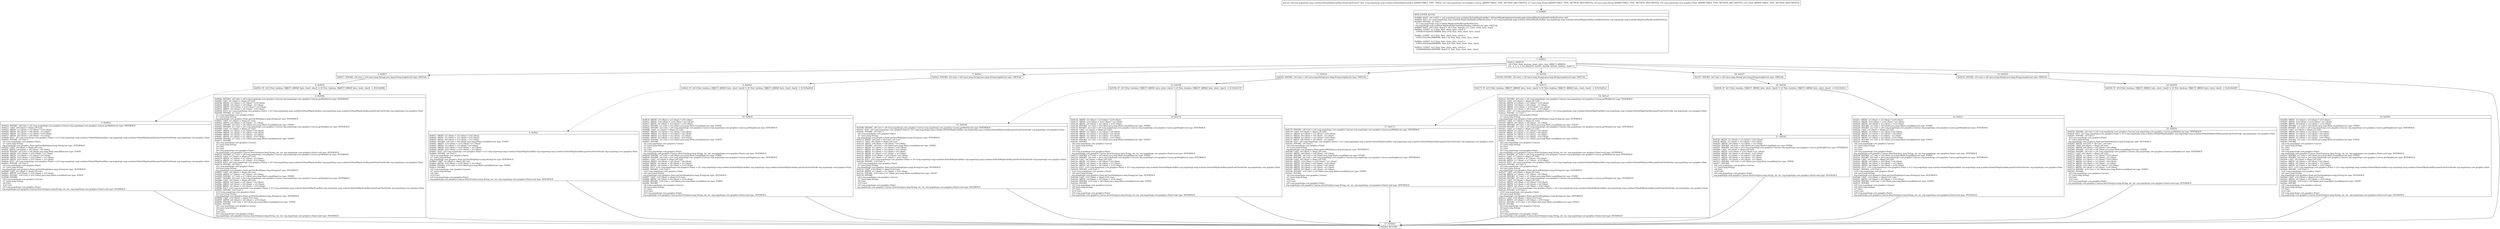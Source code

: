 digraph "CFG fororg.mapsforge.map.scalebar.DefaultMapScaleBar.drawScaleText(Lorg\/mapsforge\/core\/graphics\/Canvas;Ljava\/lang\/String;Ljava\/lang\/String;Lorg\/mapsforge\/core\/graphics\/Paint;F)V" {
Node_0 [shape=record,label="{0\:\ 0x0000|MTH_ENTER_BLOCK\l|0x0000: SGET  (r0 I:int[]) =  org.mapsforge.map.scalebar.DefaultMapScaleBar.1.$SwitchMap$org$mapsforge$map$scalebar$MapScaleBar$ScaleBarPosition int[] \l0x0002: IGET  (r1 I:org.mapsforge.map.scalebar.MapScaleBar$ScaleBarPosition) = (r5 I:org.mapsforge.map.scalebar.DefaultMapScaleBar) org.mapsforge.map.scalebar.DefaultMapScaleBar.scaleBarPosition org.mapsforge.map.scalebar.MapScaleBar$ScaleBarPosition \l0x0004: INVOKE  (r1 I:int) = \l  (r1 I:org.mapsforge.map.scalebar.MapScaleBar$ScaleBarPosition)\l org.mapsforge.map.scalebar.MapScaleBar.ScaleBarPosition.ordinal():int type: VIRTUAL \l0x0008: AGET  (r0 I:?[int, float]) = (r0 I:?[int, float][]), (r1 I:?[int, short, byte, char]) \l0x000a: CONST  (r1 I:?[int, float, short, byte, char]) = \l  (1092616192(0x41200000, float:10.0) ?[int, float, short, byte, char])\l \l0x000c: CONST  (r2 I:?[int, float, short, byte, char]) = \l  (1065353216(0x3f800000, float:1.0) ?[int, float, short, byte, char])\l \l0x000e: CONST  (r3 I:?[int, float, short, byte, char]) = \l  (1082130432(0x40800000, float:4.0) ?[int, float, short, byte, char])\l \l0x0010: CONST  (r4 I:?[int, float, short, byte, char]) = \l  (1056964608(0x3f000000, float:0.5) ?[int, float, short, byte, char])\l \l}"];
Node_1 [shape=record,label="{1\:\ 0x0012|0x0012: SWITCH  \l  (r0 I:?[int, float, boolean, short, byte, char, OBJECT, ARRAY])\l k:[1, 2, 3, 4, 5, 6] t:[0x0255, 0x01f7, 0x016f, 0x0102, 0x00a1, 0x0017] \l}"];
Node_3 [shape=record,label="{3\:\ 0x0017|0x0017: INVOKE  (r0 I:int) = (r8 I:java.lang.String) java.lang.String.length():int type: VIRTUAL \l}"];
Node_4 [shape=record,label="{4\:\ 0x001b|0x001b: IF  (r0 I:?[int, boolean, OBJECT, ARRAY, byte, short, char]) != (0 ?[int, boolean, OBJECT, ARRAY, byte, short, char])  \-\> B:6:0x004b \l}"];
Node_5 [shape=record,label="{5\:\ 0x001d|0x001d: INVOKE  (r8 I:int) = (r6 I:org.mapsforge.core.graphics.Canvas) org.mapsforge.core.graphics.Canvas.getWidth():int type: INTERFACE \l0x0021: CAST  (r8 I:float) = (float) (r8 I:int) \l0x0022: ARITH  (r3 I:float) = (r3 I:float) * (r10 I:float) \l0x0024: ARITH  (r8 I:float) = (r8 I:float) \- (r3 I:float) \l0x0025: ARITH  (r2 I:float) = (r2 I:float) * (r10 I:float) \l0x0027: ARITH  (r8 I:float) = (r8 I:float) \- (r2 I:float) \l0x0028: IGET  (r0 I:org.mapsforge.core.graphics.Paint) = (r5 I:org.mapsforge.map.scalebar.DefaultMapScaleBar) org.mapsforge.map.scalebar.DefaultMapScaleBar.paintScaleTextStroke org.mapsforge.core.graphics.Paint \l0x002a: INVOKE  (r0 I:int) = \l  (r0 I:org.mapsforge.core.graphics.Paint)\l  (r7 I:java.lang.String)\l org.mapsforge.core.graphics.Paint.getTextWidth(java.lang.String):int type: INTERFACE \l0x002e: CAST  (r0 I:float) = (float) (r0 I:int) \l0x002f: ARITH  (r8 I:float) = (r8 I:float) \- (r0 I:float) \l0x0030: INVOKE  (r8 I:int) = (r8 I:float) java.lang.Math.round(float):int type: STATIC \l0x0034: ARITH  (r10 I:float) = (r10 I:float) * (r1 I:float) \l0x0036: ARITH  (r3 I:float) = (r3 I:float) * (r4 I:float) \l0x0038: ARITH  (r10 I:float) = (r10 I:float) + (r3 I:float) \l0x0039: ARITH  (r10 I:float) = (r10 I:float) + (r2 I:float) \l0x003a: IGET  (r0 I:org.mapsforge.core.graphics.Paint) = (r5 I:org.mapsforge.map.scalebar.DefaultMapScaleBar) org.mapsforge.map.scalebar.DefaultMapScaleBar.paintScaleTextStroke org.mapsforge.core.graphics.Paint \l0x003c: INVOKE  (r0 I:int) = \l  (r0 I:org.mapsforge.core.graphics.Paint)\l  (r7 I:java.lang.String)\l org.mapsforge.core.graphics.Paint.getTextHeight(java.lang.String):int type: INTERFACE \l0x0040: CAST  (r0 I:float) = (float) (r0 I:int) \l0x0041: ARITH  (r10 I:float) = (r10 I:float) + (r0 I:float) \l0x0042: INVOKE  (r10 I:int) = (r10 I:float) java.lang.Math.round(float):int type: STATIC \l0x0046: INVOKE  \l  (r6 I:org.mapsforge.core.graphics.Canvas)\l  (r7 I:java.lang.String)\l  (r8 I:int)\l  (r10 I:int)\l  (r9 I:org.mapsforge.core.graphics.Paint)\l org.mapsforge.core.graphics.Canvas.drawText(java.lang.String, int, int, org.mapsforge.core.graphics.Paint):void type: INTERFACE \l}"];
Node_6 [shape=record,label="{6\:\ 0x004b|0x004b: INVOKE  (r0 I:int) = (r6 I:org.mapsforge.core.graphics.Canvas) org.mapsforge.core.graphics.Canvas.getWidth():int type: INTERFACE \l0x004f: CAST  (r0 I:float) = (float) (r0 I:int) \l0x0050: ARITH  (r3 I:float) = (r3 I:float) * (r10 I:float) \l0x0052: ARITH  (r0 I:float) = (r0 I:float) \- (r3 I:float) \l0x0053: ARITH  (r10 I:float) = (r10 I:float) * (r2 I:float) \l0x0055: ARITH  (r0 I:float) = (r0 I:float) \- (r10 I:float) \l0x0056: IGET  (r1 I:org.mapsforge.core.graphics.Paint) = (r5 I:org.mapsforge.map.scalebar.DefaultMapScaleBar) org.mapsforge.map.scalebar.DefaultMapScaleBar.paintScaleTextStroke org.mapsforge.core.graphics.Paint \l0x0058: INVOKE  (r1 I:int) = \l  (r1 I:org.mapsforge.core.graphics.Paint)\l  (r7 I:java.lang.String)\l org.mapsforge.core.graphics.Paint.getTextWidth(java.lang.String):int type: INTERFACE \l0x005c: CAST  (r1 I:float) = (float) (r1 I:int) \l0x005d: ARITH  (r0 I:float) = (r0 I:float) \- (r1 I:float) \l0x005e: INVOKE  (r0 I:int) = (r0 I:float) java.lang.Math.round(float):int type: STATIC \l0x0062: INVOKE  (r1 I:int) = (r6 I:org.mapsforge.core.graphics.Canvas) org.mapsforge.core.graphics.Canvas.getHeight():int type: INTERFACE \l0x0066: CAST  (r1 I:float) = (float) (r1 I:int) \l0x0067: ARITH  (r1 I:float) = (r1 I:float) * (r4 I:float) \l0x0069: ARITH  (r2 I:float) = (r3 I:float) * (r4 I:float) \l0x006b: ARITH  (r1 I:float) = (r1 I:float) \- (r2 I:float) \l0x006c: ARITH  (r1 I:float) = (r1 I:float) \- (r10 I:float) \l0x006d: INVOKE  (r1 I:int) = (r1 I:float) java.lang.Math.round(float):int type: STATIC \l0x0071: INVOKE  \l  (r6 I:org.mapsforge.core.graphics.Canvas)\l  (r7 I:java.lang.String)\l  (r0 I:int)\l  (r1 I:int)\l  (r9 I:org.mapsforge.core.graphics.Paint)\l org.mapsforge.core.graphics.Canvas.drawText(java.lang.String, int, int, org.mapsforge.core.graphics.Paint):void type: INTERFACE \l0x0074: INVOKE  (r7 I:int) = (r6 I:org.mapsforge.core.graphics.Canvas) org.mapsforge.core.graphics.Canvas.getWidth():int type: INTERFACE \l0x0078: CAST  (r7 I:float) = (float) (r7 I:int) \l0x0079: ARITH  (r7 I:float) = (r7 I:float) \- (r3 I:float) \l0x007a: ARITH  (r7 I:float) = (r7 I:float) \- (r10 I:float) \l0x007b: IGET  (r0 I:org.mapsforge.core.graphics.Paint) = (r5 I:org.mapsforge.map.scalebar.DefaultMapScaleBar) org.mapsforge.map.scalebar.DefaultMapScaleBar.paintScaleTextStroke org.mapsforge.core.graphics.Paint \l0x007d: INVOKE  (r0 I:int) = \l  (r0 I:org.mapsforge.core.graphics.Paint)\l  (r8 I:java.lang.String)\l org.mapsforge.core.graphics.Paint.getTextWidth(java.lang.String):int type: INTERFACE \l0x0081: CAST  (r0 I:float) = (float) (r0 I:int) \l0x0082: ARITH  (r7 I:float) = (r7 I:float) \- (r0 I:float) \l0x0083: INVOKE  (r7 I:int) = (r7 I:float) java.lang.Math.round(float):int type: STATIC \l0x0087: INVOKE  (r0 I:int) = (r6 I:org.mapsforge.core.graphics.Canvas) org.mapsforge.core.graphics.Canvas.getHeight():int type: INTERFACE \l0x008b: CAST  (r0 I:float) = (float) (r0 I:int) \l0x008c: ARITH  (r0 I:float) = (r0 I:float) * (r4 I:float) \l0x008e: ARITH  (r0 I:float) = (r0 I:float) + (r2 I:float) \l0x008f: ARITH  (r0 I:float) = (r0 I:float) + (r10 I:float) \l0x0090: IGET  (r10 I:org.mapsforge.core.graphics.Paint) = (r5 I:org.mapsforge.map.scalebar.DefaultMapScaleBar) org.mapsforge.map.scalebar.DefaultMapScaleBar.paintScaleTextStroke org.mapsforge.core.graphics.Paint \l0x0092: INVOKE  (r10 I:int) = \l  (r10 I:org.mapsforge.core.graphics.Paint)\l  (r8 I:java.lang.String)\l org.mapsforge.core.graphics.Paint.getTextHeight(java.lang.String):int type: INTERFACE \l0x0096: CAST  (r10 I:float) = (float) (r10 I:int) \l0x0097: ARITH  (r0 I:float) = (r0 I:float) + (r10 I:float) \l0x0098: INVOKE  (r10 I:int) = (r0 I:float) java.lang.Math.round(float):int type: STATIC \l0x009c: INVOKE  \l  (r6 I:org.mapsforge.core.graphics.Canvas)\l  (r8 I:java.lang.String)\l  (r7 I:int)\l  (r10 I:int)\l  (r9 I:org.mapsforge.core.graphics.Paint)\l org.mapsforge.core.graphics.Canvas.drawText(java.lang.String, int, int, org.mapsforge.core.graphics.Paint):void type: INTERFACE \l}"];
Node_7 [shape=record,label="{7\:\ 0x00a1|0x00a1: INVOKE  (r0 I:int) = (r8 I:java.lang.String) java.lang.String.length():int type: VIRTUAL \l}"];
Node_8 [shape=record,label="{8\:\ 0x00a5|0x00a5: IF  (r0 I:?[int, boolean, OBJECT, ARRAY, byte, short, char]) != (0 ?[int, boolean, OBJECT, ARRAY, byte, short, char])  \-\> B:10:0x00c8 \l}"];
Node_9 [shape=record,label="{9\:\ 0x00a7|0x00a7: ARITH  (r3 I:float) = (r3 I:float) * (r10 I:float) \l0x00a9: ARITH  (r2 I:float) = (r2 I:float) * (r10 I:float) \l0x00ab: ARITH  (r8 I:float) = (r3 I:float) + (r2 I:float) \l0x00ad: INVOKE  (r8 I:int) = (r8 I:float) java.lang.Math.round(float):int type: STATIC \l0x00b1: ARITH  (r10 I:float) = (r10 I:float) * (r1 I:float) \l0x00b3: ARITH  (r3 I:float) = (r3 I:float) * (r4 I:float) \l0x00b5: ARITH  (r10 I:float) = (r10 I:float) + (r3 I:float) \l0x00b6: ARITH  (r10 I:float) = (r10 I:float) + (r2 I:float) \l0x00b7: IGET  (r0 I:org.mapsforge.core.graphics.Paint) = (r5 I:org.mapsforge.map.scalebar.DefaultMapScaleBar) org.mapsforge.map.scalebar.DefaultMapScaleBar.paintScaleTextStroke org.mapsforge.core.graphics.Paint \l0x00b9: INVOKE  (r0 I:int) = \l  (r0 I:org.mapsforge.core.graphics.Paint)\l  (r7 I:java.lang.String)\l org.mapsforge.core.graphics.Paint.getTextHeight(java.lang.String):int type: INTERFACE \l0x00bd: CAST  (r0 I:float) = (float) (r0 I:int) \l0x00be: ARITH  (r10 I:float) = (r10 I:float) + (r0 I:float) \l0x00bf: INVOKE  (r10 I:int) = (r10 I:float) java.lang.Math.round(float):int type: STATIC \l0x00c3: INVOKE  \l  (r6 I:org.mapsforge.core.graphics.Canvas)\l  (r7 I:java.lang.String)\l  (r8 I:int)\l  (r10 I:int)\l  (r9 I:org.mapsforge.core.graphics.Paint)\l org.mapsforge.core.graphics.Canvas.drawText(java.lang.String, int, int, org.mapsforge.core.graphics.Paint):void type: INTERFACE \l}"];
Node_10 [shape=record,label="{10\:\ 0x00c8|0x00c8: ARITH  (r3 I:float) = (r3 I:float) * (r10 I:float) \l0x00ca: ARITH  (r10 I:float) = (r10 I:float) * (r2 I:float) \l0x00cc: ARITH  (r0 I:float) = (r3 I:float) + (r10 I:float) \l0x00ce: INVOKE  (r1 I:int) = (r0 I:float) java.lang.Math.round(float):int type: STATIC \l0x00d2: INVOKE  (r2 I:int) = (r6 I:org.mapsforge.core.graphics.Canvas) org.mapsforge.core.graphics.Canvas.getHeight():int type: INTERFACE \l0x00d6: CAST  (r2 I:float) = (float) (r2 I:int) \l0x00d7: ARITH  (r2 I:float) = (r2 I:float) * (r4 I:float) \l0x00d9: ARITH  (r3 I:float) = (r3 I:float) * (r4 I:float) \l0x00db: ARITH  (r2 I:float) = (r2 I:float) \- (r3 I:float) \l0x00dc: ARITH  (r2 I:float) = (r2 I:float) \- (r10 I:float) \l0x00dd: INVOKE  (r2 I:int) = (r2 I:float) java.lang.Math.round(float):int type: STATIC \l0x00e1: INVOKE  \l  (r6 I:org.mapsforge.core.graphics.Canvas)\l  (r7 I:java.lang.String)\l  (r1 I:int)\l  (r2 I:int)\l  (r9 I:org.mapsforge.core.graphics.Paint)\l org.mapsforge.core.graphics.Canvas.drawText(java.lang.String, int, int, org.mapsforge.core.graphics.Paint):void type: INTERFACE \l0x00e4: INVOKE  (r7 I:int) = (r0 I:float) java.lang.Math.round(float):int type: STATIC \l0x00e8: INVOKE  (r0 I:int) = (r6 I:org.mapsforge.core.graphics.Canvas) org.mapsforge.core.graphics.Canvas.getHeight():int type: INTERFACE \l0x00ec: CAST  (r0 I:float) = (float) (r0 I:int) \l0x00ed: ARITH  (r0 I:float) = (r0 I:float) * (r4 I:float) \l0x00ef: ARITH  (r0 I:float) = (r0 I:float) + (r3 I:float) \l0x00f0: ARITH  (r0 I:float) = (r0 I:float) + (r10 I:float) \l0x00f1: IGET  (r10 I:org.mapsforge.core.graphics.Paint) = (r5 I:org.mapsforge.map.scalebar.DefaultMapScaleBar) org.mapsforge.map.scalebar.DefaultMapScaleBar.paintScaleTextStroke org.mapsforge.core.graphics.Paint \l0x00f3: INVOKE  (r10 I:int) = \l  (r10 I:org.mapsforge.core.graphics.Paint)\l  (r8 I:java.lang.String)\l org.mapsforge.core.graphics.Paint.getTextHeight(java.lang.String):int type: INTERFACE \l0x00f7: CAST  (r10 I:float) = (float) (r10 I:int) \l0x00f8: ARITH  (r0 I:float) = (r0 I:float) + (r10 I:float) \l0x00f9: INVOKE  (r10 I:int) = (r0 I:float) java.lang.Math.round(float):int type: STATIC \l0x00fd: INVOKE  \l  (r6 I:org.mapsforge.core.graphics.Canvas)\l  (r8 I:java.lang.String)\l  (r7 I:int)\l  (r10 I:int)\l  (r9 I:org.mapsforge.core.graphics.Paint)\l org.mapsforge.core.graphics.Canvas.drawText(java.lang.String, int, int, org.mapsforge.core.graphics.Paint):void type: INTERFACE \l}"];
Node_11 [shape=record,label="{11\:\ 0x0102|0x0102: INVOKE  (r0 I:int) = (r8 I:java.lang.String) java.lang.String.length():int type: VIRTUAL \l}"];
Node_12 [shape=record,label="{12\:\ 0x0106|0x0106: IF  (r0 I:?[int, boolean, OBJECT, ARRAY, byte, short, char]) != (0 ?[int, boolean, OBJECT, ARRAY, byte, short, char])  \-\> B:14:0x0135 \l}"];
Node_13 [shape=record,label="{13\:\ 0x0108|0x0108: INVOKE  (r8 I:int) = (r6 I:org.mapsforge.core.graphics.Canvas) org.mapsforge.core.graphics.Canvas.getWidth():int type: INTERFACE \l0x010c: IGET  (r0 I:org.mapsforge.core.graphics.Paint) = (r5 I:org.mapsforge.map.scalebar.DefaultMapScaleBar) org.mapsforge.map.scalebar.DefaultMapScaleBar.paintScaleTextStroke org.mapsforge.core.graphics.Paint \l0x010e: INVOKE  (r0 I:int) = \l  (r0 I:org.mapsforge.core.graphics.Paint)\l  (r7 I:java.lang.String)\l org.mapsforge.core.graphics.Paint.getTextWidth(java.lang.String):int type: INTERFACE \l0x0112: ARITH  (r8 I:int) = (r8 I:int) \- (r0 I:int) \l0x0113: CAST  (r8 I:float) = (float) (r8 I:int) \l0x0114: ARITH  (r8 I:float) = (r8 I:float) * (r4 I:float) \l0x0116: INVOKE  (r8 I:int) = (r8 I:float) java.lang.Math.round(float):int type: STATIC \l0x011a: ARITH  (r1 I:float) = (r1 I:float) * (r10 I:float) \l0x011c: ARITH  (r3 I:float) = (r3 I:float) * (r10 I:float) \l0x011e: ARITH  (r3 I:float) = (r3 I:float) * (r4 I:float) \l0x0120: ARITH  (r1 I:float) = (r1 I:float) + (r3 I:float) \l0x0121: ARITH  (r10 I:float) = (r10 I:float) * (r2 I:float) \l0x0123: ARITH  (r1 I:float) = (r1 I:float) + (r10 I:float) \l0x0124: IGET  (r10 I:org.mapsforge.core.graphics.Paint) = (r5 I:org.mapsforge.map.scalebar.DefaultMapScaleBar) org.mapsforge.map.scalebar.DefaultMapScaleBar.paintScaleTextStroke org.mapsforge.core.graphics.Paint \l0x0126: INVOKE  (r10 I:int) = \l  (r10 I:org.mapsforge.core.graphics.Paint)\l  (r7 I:java.lang.String)\l org.mapsforge.core.graphics.Paint.getTextHeight(java.lang.String):int type: INTERFACE \l0x012a: CAST  (r10 I:float) = (float) (r10 I:int) \l0x012b: ARITH  (r1 I:float) = (r1 I:float) + (r10 I:float) \l0x012c: INVOKE  (r10 I:int) = (r1 I:float) java.lang.Math.round(float):int type: STATIC \l0x0130: INVOKE  \l  (r6 I:org.mapsforge.core.graphics.Canvas)\l  (r7 I:java.lang.String)\l  (r8 I:int)\l  (r10 I:int)\l  (r9 I:org.mapsforge.core.graphics.Paint)\l org.mapsforge.core.graphics.Canvas.drawText(java.lang.String, int, int, org.mapsforge.core.graphics.Paint):void type: INTERFACE \l}"];
Node_14 [shape=record,label="{14\:\ 0x0135|0x0135: ARITH  (r3 I:float) = (r3 I:float) * (r10 I:float) \l0x0137: ARITH  (r10 I:float) = (r10 I:float) * (r2 I:float) \l0x0139: ARITH  (r0 I:float) = (r3 I:float) + (r10 I:float) \l0x013b: INVOKE  (r1 I:int) = (r0 I:float) java.lang.Math.round(float):int type: STATIC \l0x013f: INVOKE  (r2 I:int) = (r6 I:org.mapsforge.core.graphics.Canvas) org.mapsforge.core.graphics.Canvas.getHeight():int type: INTERFACE \l0x0143: CAST  (r2 I:float) = (float) (r2 I:int) \l0x0144: ARITH  (r2 I:float) = (r2 I:float) * (r4 I:float) \l0x0146: ARITH  (r3 I:float) = (r3 I:float) * (r4 I:float) \l0x0148: ARITH  (r2 I:float) = (r2 I:float) \- (r3 I:float) \l0x0149: ARITH  (r2 I:float) = (r2 I:float) \- (r10 I:float) \l0x014a: INVOKE  (r2 I:int) = (r2 I:float) java.lang.Math.round(float):int type: STATIC \l0x014e: INVOKE  \l  (r6 I:org.mapsforge.core.graphics.Canvas)\l  (r7 I:java.lang.String)\l  (r1 I:int)\l  (r2 I:int)\l  (r9 I:org.mapsforge.core.graphics.Paint)\l org.mapsforge.core.graphics.Canvas.drawText(java.lang.String, int, int, org.mapsforge.core.graphics.Paint):void type: INTERFACE \l0x0151: INVOKE  (r7 I:int) = (r0 I:float) java.lang.Math.round(float):int type: STATIC \l0x0155: INVOKE  (r0 I:int) = (r6 I:org.mapsforge.core.graphics.Canvas) org.mapsforge.core.graphics.Canvas.getHeight():int type: INTERFACE \l0x0159: CAST  (r0 I:float) = (float) (r0 I:int) \l0x015a: ARITH  (r0 I:float) = (r0 I:float) * (r4 I:float) \l0x015c: ARITH  (r0 I:float) = (r0 I:float) + (r3 I:float) \l0x015d: ARITH  (r0 I:float) = (r0 I:float) + (r10 I:float) \l0x015e: IGET  (r10 I:org.mapsforge.core.graphics.Paint) = (r5 I:org.mapsforge.map.scalebar.DefaultMapScaleBar) org.mapsforge.map.scalebar.DefaultMapScaleBar.paintScaleTextStroke org.mapsforge.core.graphics.Paint \l0x0160: INVOKE  (r10 I:int) = \l  (r10 I:org.mapsforge.core.graphics.Paint)\l  (r8 I:java.lang.String)\l org.mapsforge.core.graphics.Paint.getTextHeight(java.lang.String):int type: INTERFACE \l0x0164: CAST  (r10 I:float) = (float) (r10 I:int) \l0x0165: ARITH  (r0 I:float) = (r0 I:float) + (r10 I:float) \l0x0166: INVOKE  (r10 I:int) = (r0 I:float) java.lang.Math.round(float):int type: STATIC \l0x016a: INVOKE  \l  (r6 I:org.mapsforge.core.graphics.Canvas)\l  (r8 I:java.lang.String)\l  (r7 I:int)\l  (r10 I:int)\l  (r9 I:org.mapsforge.core.graphics.Paint)\l org.mapsforge.core.graphics.Canvas.drawText(java.lang.String, int, int, org.mapsforge.core.graphics.Paint):void type: INTERFACE \l}"];
Node_15 [shape=record,label="{15\:\ 0x016f|0x016f: INVOKE  (r0 I:int) = (r8 I:java.lang.String) java.lang.String.length():int type: VIRTUAL \l}"];
Node_16 [shape=record,label="{16\:\ 0x0173|0x0173: IF  (r0 I:?[int, boolean, OBJECT, ARRAY, byte, short, char]) != (0 ?[int, boolean, OBJECT, ARRAY, byte, short, char])  \-\> B:18:0x01a1 \l}"];
Node_17 [shape=record,label="{17\:\ 0x0175|0x0175: INVOKE  (r8 I:int) = (r6 I:org.mapsforge.core.graphics.Canvas) org.mapsforge.core.graphics.Canvas.getWidth():int type: INTERFACE \l0x0179: CAST  (r8 I:float) = (float) (r8 I:int) \l0x017a: ARITH  (r3 I:float) = (r3 I:float) * (r10 I:float) \l0x017c: ARITH  (r8 I:float) = (r8 I:float) \- (r3 I:float) \l0x017d: ARITH  (r2 I:float) = (r2 I:float) * (r10 I:float) \l0x017f: ARITH  (r8 I:float) = (r8 I:float) \- (r2 I:float) \l0x0180: IGET  (r0 I:org.mapsforge.core.graphics.Paint) = (r5 I:org.mapsforge.map.scalebar.DefaultMapScaleBar) org.mapsforge.map.scalebar.DefaultMapScaleBar.paintScaleTextStroke org.mapsforge.core.graphics.Paint \l0x0182: INVOKE  (r0 I:int) = \l  (r0 I:org.mapsforge.core.graphics.Paint)\l  (r7 I:java.lang.String)\l org.mapsforge.core.graphics.Paint.getTextWidth(java.lang.String):int type: INTERFACE \l0x0186: CAST  (r0 I:float) = (float) (r0 I:int) \l0x0187: ARITH  (r8 I:float) = (r8 I:float) \- (r0 I:float) \l0x0188: INVOKE  (r8 I:int) = (r8 I:float) java.lang.Math.round(float):int type: STATIC \l0x018c: INVOKE  (r0 I:int) = (r6 I:org.mapsforge.core.graphics.Canvas) org.mapsforge.core.graphics.Canvas.getHeight():int type: INTERFACE \l0x0190: CAST  (r0 I:float) = (float) (r0 I:int) \l0x0191: ARITH  (r10 I:float) = (r10 I:float) * (r1 I:float) \l0x0193: ARITH  (r0 I:float) = (r0 I:float) \- (r10 I:float) \l0x0194: ARITH  (r3 I:float) = (r3 I:float) * (r4 I:float) \l0x0196: ARITH  (r0 I:float) = (r0 I:float) \- (r3 I:float) \l0x0197: ARITH  (r0 I:float) = (r0 I:float) \- (r2 I:float) \l0x0198: INVOKE  (r10 I:int) = (r0 I:float) java.lang.Math.round(float):int type: STATIC \l0x019c: INVOKE  \l  (r6 I:org.mapsforge.core.graphics.Canvas)\l  (r7 I:java.lang.String)\l  (r8 I:int)\l  (r10 I:int)\l  (r9 I:org.mapsforge.core.graphics.Paint)\l org.mapsforge.core.graphics.Canvas.drawText(java.lang.String, int, int, org.mapsforge.core.graphics.Paint):void type: INTERFACE \l}"];
Node_18 [shape=record,label="{18\:\ 0x01a1|0x01a1: INVOKE  (r0 I:int) = (r6 I:org.mapsforge.core.graphics.Canvas) org.mapsforge.core.graphics.Canvas.getWidth():int type: INTERFACE \l0x01a5: CAST  (r0 I:float) = (float) (r0 I:int) \l0x01a6: ARITH  (r3 I:float) = (r3 I:float) * (r10 I:float) \l0x01a8: ARITH  (r0 I:float) = (r0 I:float) \- (r3 I:float) \l0x01a9: ARITH  (r10 I:float) = (r10 I:float) * (r2 I:float) \l0x01ab: ARITH  (r0 I:float) = (r0 I:float) \- (r10 I:float) \l0x01ac: IGET  (r1 I:org.mapsforge.core.graphics.Paint) = (r5 I:org.mapsforge.map.scalebar.DefaultMapScaleBar) org.mapsforge.map.scalebar.DefaultMapScaleBar.paintScaleTextStroke org.mapsforge.core.graphics.Paint \l0x01ae: INVOKE  (r1 I:int) = \l  (r1 I:org.mapsforge.core.graphics.Paint)\l  (r7 I:java.lang.String)\l org.mapsforge.core.graphics.Paint.getTextWidth(java.lang.String):int type: INTERFACE \l0x01b2: CAST  (r1 I:float) = (float) (r1 I:int) \l0x01b3: ARITH  (r0 I:float) = (r0 I:float) \- (r1 I:float) \l0x01b4: INVOKE  (r0 I:int) = (r0 I:float) java.lang.Math.round(float):int type: STATIC \l0x01b8: INVOKE  (r1 I:int) = (r6 I:org.mapsforge.core.graphics.Canvas) org.mapsforge.core.graphics.Canvas.getHeight():int type: INTERFACE \l0x01bc: CAST  (r1 I:float) = (float) (r1 I:int) \l0x01bd: ARITH  (r1 I:float) = (r1 I:float) * (r4 I:float) \l0x01bf: ARITH  (r2 I:float) = (r3 I:float) * (r4 I:float) \l0x01c1: ARITH  (r1 I:float) = (r1 I:float) \- (r2 I:float) \l0x01c2: ARITH  (r1 I:float) = (r1 I:float) \- (r10 I:float) \l0x01c3: INVOKE  (r1 I:int) = (r1 I:float) java.lang.Math.round(float):int type: STATIC \l0x01c7: INVOKE  \l  (r6 I:org.mapsforge.core.graphics.Canvas)\l  (r7 I:java.lang.String)\l  (r0 I:int)\l  (r1 I:int)\l  (r9 I:org.mapsforge.core.graphics.Paint)\l org.mapsforge.core.graphics.Canvas.drawText(java.lang.String, int, int, org.mapsforge.core.graphics.Paint):void type: INTERFACE \l0x01ca: INVOKE  (r7 I:int) = (r6 I:org.mapsforge.core.graphics.Canvas) org.mapsforge.core.graphics.Canvas.getWidth():int type: INTERFACE \l0x01ce: CAST  (r7 I:float) = (float) (r7 I:int) \l0x01cf: ARITH  (r7 I:float) = (r7 I:float) \- (r3 I:float) \l0x01d0: ARITH  (r7 I:float) = (r7 I:float) \- (r10 I:float) \l0x01d1: IGET  (r0 I:org.mapsforge.core.graphics.Paint) = (r5 I:org.mapsforge.map.scalebar.DefaultMapScaleBar) org.mapsforge.map.scalebar.DefaultMapScaleBar.paintScaleTextStroke org.mapsforge.core.graphics.Paint \l0x01d3: INVOKE  (r0 I:int) = \l  (r0 I:org.mapsforge.core.graphics.Paint)\l  (r8 I:java.lang.String)\l org.mapsforge.core.graphics.Paint.getTextWidth(java.lang.String):int type: INTERFACE \l0x01d7: CAST  (r0 I:float) = (float) (r0 I:int) \l0x01d8: ARITH  (r7 I:float) = (r7 I:float) \- (r0 I:float) \l0x01d9: INVOKE  (r7 I:int) = (r7 I:float) java.lang.Math.round(float):int type: STATIC \l0x01dd: INVOKE  (r0 I:int) = (r6 I:org.mapsforge.core.graphics.Canvas) org.mapsforge.core.graphics.Canvas.getHeight():int type: INTERFACE \l0x01e1: CAST  (r0 I:float) = (float) (r0 I:int) \l0x01e2: ARITH  (r0 I:float) = (r0 I:float) * (r4 I:float) \l0x01e4: ARITH  (r0 I:float) = (r0 I:float) + (r2 I:float) \l0x01e5: ARITH  (r0 I:float) = (r0 I:float) + (r10 I:float) \l0x01e6: IGET  (r10 I:org.mapsforge.core.graphics.Paint) = (r5 I:org.mapsforge.map.scalebar.DefaultMapScaleBar) org.mapsforge.map.scalebar.DefaultMapScaleBar.paintScaleTextStroke org.mapsforge.core.graphics.Paint \l0x01e8: INVOKE  (r10 I:int) = \l  (r10 I:org.mapsforge.core.graphics.Paint)\l  (r8 I:java.lang.String)\l org.mapsforge.core.graphics.Paint.getTextHeight(java.lang.String):int type: INTERFACE \l0x01ec: CAST  (r10 I:float) = (float) (r10 I:int) \l0x01ed: ARITH  (r0 I:float) = (r0 I:float) + (r10 I:float) \l0x01ee: INVOKE  (r10 I:int) = (r0 I:float) java.lang.Math.round(float):int type: STATIC \l0x01f2: INVOKE  \l  (r6 I:org.mapsforge.core.graphics.Canvas)\l  (r8 I:java.lang.String)\l  (r7 I:int)\l  (r10 I:int)\l  (r9 I:org.mapsforge.core.graphics.Paint)\l org.mapsforge.core.graphics.Canvas.drawText(java.lang.String, int, int, org.mapsforge.core.graphics.Paint):void type: INTERFACE \l}"];
Node_19 [shape=record,label="{19\:\ 0x01f7|0x01f7: INVOKE  (r0 I:int) = (r8 I:java.lang.String) java.lang.String.length():int type: VIRTUAL \l}"];
Node_20 [shape=record,label="{20\:\ 0x01fb|0x01fb: IF  (r0 I:?[int, boolean, OBJECT, ARRAY, byte, short, char]) != (0 ?[int, boolean, OBJECT, ARRAY, byte, short, char])  \-\> B:22:0x021c \l}"];
Node_21 [shape=record,label="{21\:\ 0x01fd|0x01fd: ARITH  (r3 I:float) = (r3 I:float) * (r10 I:float) \l0x01ff: ARITH  (r2 I:float) = (r2 I:float) * (r10 I:float) \l0x0201: ARITH  (r8 I:float) = (r3 I:float) + (r2 I:float) \l0x0203: INVOKE  (r8 I:int) = (r8 I:float) java.lang.Math.round(float):int type: STATIC \l0x0207: INVOKE  (r0 I:int) = (r6 I:org.mapsforge.core.graphics.Canvas) org.mapsforge.core.graphics.Canvas.getHeight():int type: INTERFACE \l0x020b: CAST  (r0 I:float) = (float) (r0 I:int) \l0x020c: ARITH  (r10 I:float) = (r10 I:float) * (r1 I:float) \l0x020e: ARITH  (r0 I:float) = (r0 I:float) \- (r10 I:float) \l0x020f: ARITH  (r3 I:float) = (r3 I:float) * (r4 I:float) \l0x0211: ARITH  (r0 I:float) = (r0 I:float) \- (r3 I:float) \l0x0212: ARITH  (r0 I:float) = (r0 I:float) \- (r2 I:float) \l0x0213: INVOKE  (r10 I:int) = (r0 I:float) java.lang.Math.round(float):int type: STATIC \l0x0217: INVOKE  \l  (r6 I:org.mapsforge.core.graphics.Canvas)\l  (r7 I:java.lang.String)\l  (r8 I:int)\l  (r10 I:int)\l  (r9 I:org.mapsforge.core.graphics.Paint)\l org.mapsforge.core.graphics.Canvas.drawText(java.lang.String, int, int, org.mapsforge.core.graphics.Paint):void type: INTERFACE \l}"];
Node_22 [shape=record,label="{22\:\ 0x021c|0x021c: ARITH  (r3 I:float) = (r3 I:float) * (r10 I:float) \l0x021e: ARITH  (r10 I:float) = (r10 I:float) * (r2 I:float) \l0x0220: ARITH  (r0 I:float) = (r3 I:float) + (r10 I:float) \l0x0222: INVOKE  (r1 I:int) = (r0 I:float) java.lang.Math.round(float):int type: STATIC \l0x0226: INVOKE  (r2 I:int) = (r6 I:org.mapsforge.core.graphics.Canvas) org.mapsforge.core.graphics.Canvas.getHeight():int type: INTERFACE \l0x022a: CAST  (r2 I:float) = (float) (r2 I:int) \l0x022b: ARITH  (r2 I:float) = (r2 I:float) * (r4 I:float) \l0x022d: ARITH  (r3 I:float) = (r3 I:float) * (r4 I:float) \l0x022f: ARITH  (r2 I:float) = (r2 I:float) \- (r3 I:float) \l0x0230: ARITH  (r2 I:float) = (r2 I:float) \- (r10 I:float) \l0x0231: INVOKE  (r2 I:int) = (r2 I:float) java.lang.Math.round(float):int type: STATIC \l0x0235: INVOKE  \l  (r6 I:org.mapsforge.core.graphics.Canvas)\l  (r7 I:java.lang.String)\l  (r1 I:int)\l  (r2 I:int)\l  (r9 I:org.mapsforge.core.graphics.Paint)\l org.mapsforge.core.graphics.Canvas.drawText(java.lang.String, int, int, org.mapsforge.core.graphics.Paint):void type: INTERFACE \l0x0238: INVOKE  (r7 I:int) = (r0 I:float) java.lang.Math.round(float):int type: STATIC \l0x023c: INVOKE  (r0 I:int) = (r6 I:org.mapsforge.core.graphics.Canvas) org.mapsforge.core.graphics.Canvas.getHeight():int type: INTERFACE \l0x0240: CAST  (r0 I:float) = (float) (r0 I:int) \l0x0241: ARITH  (r0 I:float) = (r0 I:float) * (r4 I:float) \l0x0243: ARITH  (r0 I:float) = (r0 I:float) + (r3 I:float) \l0x0244: ARITH  (r0 I:float) = (r0 I:float) + (r10 I:float) \l0x0245: IGET  (r10 I:org.mapsforge.core.graphics.Paint) = (r5 I:org.mapsforge.map.scalebar.DefaultMapScaleBar) org.mapsforge.map.scalebar.DefaultMapScaleBar.paintScaleTextStroke org.mapsforge.core.graphics.Paint \l0x0247: INVOKE  (r10 I:int) = \l  (r10 I:org.mapsforge.core.graphics.Paint)\l  (r8 I:java.lang.String)\l org.mapsforge.core.graphics.Paint.getTextHeight(java.lang.String):int type: INTERFACE \l0x024b: CAST  (r10 I:float) = (float) (r10 I:int) \l0x024c: ARITH  (r0 I:float) = (r0 I:float) + (r10 I:float) \l0x024d: INVOKE  (r10 I:int) = (r0 I:float) java.lang.Math.round(float):int type: STATIC \l0x0251: INVOKE  \l  (r6 I:org.mapsforge.core.graphics.Canvas)\l  (r8 I:java.lang.String)\l  (r7 I:int)\l  (r10 I:int)\l  (r9 I:org.mapsforge.core.graphics.Paint)\l org.mapsforge.core.graphics.Canvas.drawText(java.lang.String, int, int, org.mapsforge.core.graphics.Paint):void type: INTERFACE \l}"];
Node_23 [shape=record,label="{23\:\ 0x0255|0x0255: INVOKE  (r0 I:int) = (r8 I:java.lang.String) java.lang.String.length():int type: VIRTUAL \l}"];
Node_24 [shape=record,label="{24\:\ 0x0259|0x0259: IF  (r0 I:?[int, boolean, OBJECT, ARRAY, byte, short, char]) != (0 ?[int, boolean, OBJECT, ARRAY, byte, short, char])  \-\> B:26:0x0285 \l}"];
Node_25 [shape=record,label="{25\:\ 0x025b|0x025b: INVOKE  (r8 I:int) = (r6 I:org.mapsforge.core.graphics.Canvas) org.mapsforge.core.graphics.Canvas.getWidth():int type: INTERFACE \l0x025f: IGET  (r0 I:org.mapsforge.core.graphics.Paint) = (r5 I:org.mapsforge.map.scalebar.DefaultMapScaleBar) org.mapsforge.map.scalebar.DefaultMapScaleBar.paintScaleTextStroke org.mapsforge.core.graphics.Paint \l0x0261: INVOKE  (r0 I:int) = \l  (r0 I:org.mapsforge.core.graphics.Paint)\l  (r7 I:java.lang.String)\l org.mapsforge.core.graphics.Paint.getTextWidth(java.lang.String):int type: INTERFACE \l0x0265: ARITH  (r8 I:int) = (r8 I:int) \- (r0 I:int) \l0x0266: CAST  (r8 I:float) = (float) (r8 I:int) \l0x0267: ARITH  (r8 I:float) = (r8 I:float) * (r4 I:float) \l0x0269: INVOKE  (r8 I:int) = (r8 I:float) java.lang.Math.round(float):int type: STATIC \l0x026d: INVOKE  (r0 I:int) = (r6 I:org.mapsforge.core.graphics.Canvas) org.mapsforge.core.graphics.Canvas.getHeight():int type: INTERFACE \l0x0271: CAST  (r0 I:float) = (float) (r0 I:int) \l0x0272: ARITH  (r1 I:float) = (r1 I:float) * (r10 I:float) \l0x0274: ARITH  (r0 I:float) = (r0 I:float) \- (r1 I:float) \l0x0275: ARITH  (r3 I:float) = (r3 I:float) * (r10 I:float) \l0x0277: ARITH  (r3 I:float) = (r3 I:float) * (r4 I:float) \l0x0279: ARITH  (r0 I:float) = (r0 I:float) \- (r3 I:float) \l0x027a: ARITH  (r10 I:float) = (r10 I:float) * (r2 I:float) \l0x027c: ARITH  (r0 I:float) = (r0 I:float) \- (r10 I:float) \l0x027d: INVOKE  (r10 I:int) = (r0 I:float) java.lang.Math.round(float):int type: STATIC \l0x0281: INVOKE  \l  (r6 I:org.mapsforge.core.graphics.Canvas)\l  (r7 I:java.lang.String)\l  (r8 I:int)\l  (r10 I:int)\l  (r9 I:org.mapsforge.core.graphics.Paint)\l org.mapsforge.core.graphics.Canvas.drawText(java.lang.String, int, int, org.mapsforge.core.graphics.Paint):void type: INTERFACE \l}"];
Node_26 [shape=record,label="{26\:\ 0x0285|0x0285: ARITH  (r3 I:float) = (r3 I:float) * (r10 I:float) \l0x0287: ARITH  (r10 I:float) = (r10 I:float) * (r2 I:float) \l0x0289: ARITH  (r0 I:float) = (r3 I:float) + (r10 I:float) \l0x028b: INVOKE  (r1 I:int) = (r0 I:float) java.lang.Math.round(float):int type: STATIC \l0x028f: INVOKE  (r2 I:int) = (r6 I:org.mapsforge.core.graphics.Canvas) org.mapsforge.core.graphics.Canvas.getHeight():int type: INTERFACE \l0x0293: CAST  (r2 I:float) = (float) (r2 I:int) \l0x0294: ARITH  (r2 I:float) = (r2 I:float) * (r4 I:float) \l0x0296: ARITH  (r3 I:float) = (r3 I:float) * (r4 I:float) \l0x0298: ARITH  (r2 I:float) = (r2 I:float) \- (r3 I:float) \l0x0299: ARITH  (r2 I:float) = (r2 I:float) \- (r10 I:float) \l0x029a: INVOKE  (r2 I:int) = (r2 I:float) java.lang.Math.round(float):int type: STATIC \l0x029e: INVOKE  \l  (r6 I:org.mapsforge.core.graphics.Canvas)\l  (r7 I:java.lang.String)\l  (r1 I:int)\l  (r2 I:int)\l  (r9 I:org.mapsforge.core.graphics.Paint)\l org.mapsforge.core.graphics.Canvas.drawText(java.lang.String, int, int, org.mapsforge.core.graphics.Paint):void type: INTERFACE \l0x02a1: INVOKE  (r7 I:int) = (r0 I:float) java.lang.Math.round(float):int type: STATIC \l0x02a5: INVOKE  (r0 I:int) = (r6 I:org.mapsforge.core.graphics.Canvas) org.mapsforge.core.graphics.Canvas.getHeight():int type: INTERFACE \l0x02a9: CAST  (r0 I:float) = (float) (r0 I:int) \l0x02aa: ARITH  (r0 I:float) = (r0 I:float) * (r4 I:float) \l0x02ac: ARITH  (r0 I:float) = (r0 I:float) + (r3 I:float) \l0x02ad: ARITH  (r0 I:float) = (r0 I:float) + (r10 I:float) \l0x02ae: IGET  (r10 I:org.mapsforge.core.graphics.Paint) = (r5 I:org.mapsforge.map.scalebar.DefaultMapScaleBar) org.mapsforge.map.scalebar.DefaultMapScaleBar.paintScaleTextStroke org.mapsforge.core.graphics.Paint \l0x02b0: INVOKE  (r10 I:int) = \l  (r10 I:org.mapsforge.core.graphics.Paint)\l  (r8 I:java.lang.String)\l org.mapsforge.core.graphics.Paint.getTextHeight(java.lang.String):int type: INTERFACE \l0x02b4: CAST  (r10 I:float) = (float) (r10 I:int) \l0x02b5: ARITH  (r0 I:float) = (r0 I:float) + (r10 I:float) \l0x02b6: INVOKE  (r10 I:int) = (r0 I:float) java.lang.Math.round(float):int type: STATIC \l0x02ba: INVOKE  \l  (r6 I:org.mapsforge.core.graphics.Canvas)\l  (r8 I:java.lang.String)\l  (r7 I:int)\l  (r10 I:int)\l  (r9 I:org.mapsforge.core.graphics.Paint)\l org.mapsforge.core.graphics.Canvas.drawText(java.lang.String, int, int, org.mapsforge.core.graphics.Paint):void type: INTERFACE \l}"];
Node_27 [shape=record,label="{27\:\ 0x02bd|0x02bd: RETURN   \l}"];
MethodNode[shape=record,label="{private void org.mapsforge.map.scalebar.DefaultMapScaleBar.drawScaleText((r5 'this' I:org.mapsforge.map.scalebar.DefaultMapScaleBar A[IMMUTABLE_TYPE, THIS]), (r6 I:org.mapsforge.core.graphics.Canvas A[IMMUTABLE_TYPE, METHOD_ARGUMENT]), (r7 I:java.lang.String A[IMMUTABLE_TYPE, METHOD_ARGUMENT]), (r8 I:java.lang.String A[IMMUTABLE_TYPE, METHOD_ARGUMENT]), (r9 I:org.mapsforge.core.graphics.Paint A[IMMUTABLE_TYPE, METHOD_ARGUMENT]), (r10 I:float A[IMMUTABLE_TYPE, METHOD_ARGUMENT])) }"];
MethodNode -> Node_0;
Node_0 -> Node_1;
Node_1 -> Node_3;
Node_1 -> Node_7;
Node_1 -> Node_11;
Node_1 -> Node_15;
Node_1 -> Node_19;
Node_1 -> Node_23;
Node_1 -> Node_27;
Node_3 -> Node_4;
Node_4 -> Node_5[style=dashed];
Node_4 -> Node_6;
Node_5 -> Node_27;
Node_6 -> Node_27;
Node_7 -> Node_8;
Node_8 -> Node_9[style=dashed];
Node_8 -> Node_10;
Node_9 -> Node_27;
Node_10 -> Node_27;
Node_11 -> Node_12;
Node_12 -> Node_13[style=dashed];
Node_12 -> Node_14;
Node_13 -> Node_27;
Node_14 -> Node_27;
Node_15 -> Node_16;
Node_16 -> Node_17[style=dashed];
Node_16 -> Node_18;
Node_17 -> Node_27;
Node_18 -> Node_27;
Node_19 -> Node_20;
Node_20 -> Node_21[style=dashed];
Node_20 -> Node_22;
Node_21 -> Node_27;
Node_22 -> Node_27;
Node_23 -> Node_24;
Node_24 -> Node_25[style=dashed];
Node_24 -> Node_26;
Node_25 -> Node_27;
Node_26 -> Node_27;
}

